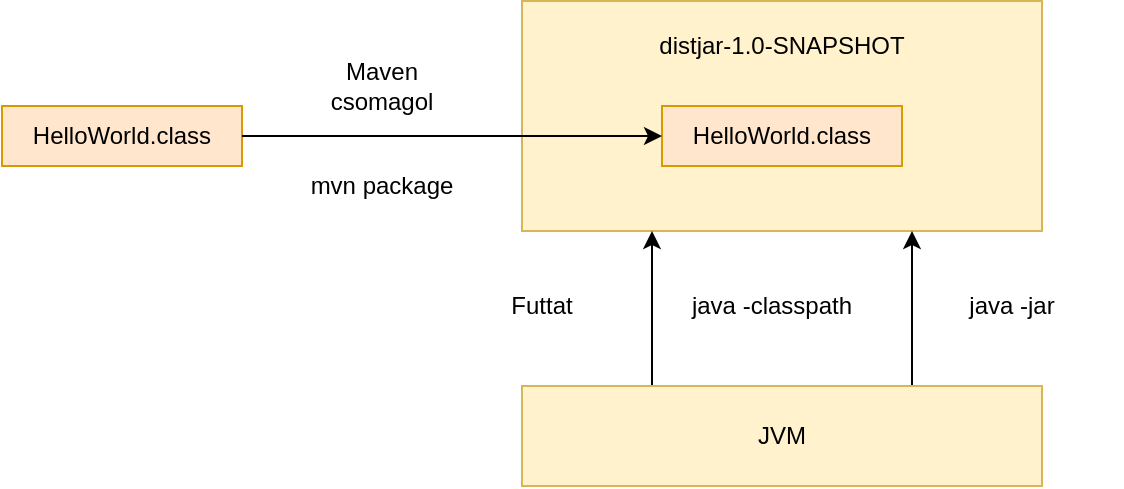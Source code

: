 <mxfile version="13.7.7" type="device"><diagram id="t_C2BKLTYHO2W6c89RJb" name="Page-1"><mxGraphModel dx="1995" dy="1136" grid="1" gridSize="10" guides="1" tooltips="1" connect="1" arrows="1" fold="1" page="1" pageScale="1" pageWidth="850" pageHeight="1100" math="0" shadow="0"><root><mxCell id="0"/><mxCell id="1" parent="0"/><mxCell id="X3wUyjXGNM5c_TZDBKKH-1" value="HelloWorld.class" style="rounded=0;whiteSpace=wrap;html=1;fillColor=#ffe6cc;strokeColor=#d79b00;" vertex="1" parent="1"><mxGeometry x="100" y="130" width="120" height="30" as="geometry"/></mxCell><mxCell id="X3wUyjXGNM5c_TZDBKKH-2" value="" style="rounded=0;whiteSpace=wrap;html=1;fillColor=#fff2cc;strokeColor=#d6b656;" vertex="1" parent="1"><mxGeometry x="360" y="77.5" width="260" height="115" as="geometry"/></mxCell><mxCell id="X3wUyjXGNM5c_TZDBKKH-3" value="HelloWorld.class" style="rounded=0;whiteSpace=wrap;html=1;fillColor=#ffe6cc;strokeColor=#d79b00;" vertex="1" parent="1"><mxGeometry x="430" y="130" width="120" height="30" as="geometry"/></mxCell><mxCell id="X3wUyjXGNM5c_TZDBKKH-4" value="distjar-1.0-SNAPSHOT" style="text;html=1;strokeColor=none;fillColor=none;align=center;verticalAlign=middle;whiteSpace=wrap;rounded=0;" vertex="1" parent="1"><mxGeometry x="400" y="90" width="180" height="20" as="geometry"/></mxCell><mxCell id="X3wUyjXGNM5c_TZDBKKH-5" style="edgeStyle=orthogonalEdgeStyle;rounded=0;orthogonalLoop=1;jettySize=auto;html=1;exitX=1;exitY=0.5;exitDx=0;exitDy=0;" edge="1" parent="1" source="X3wUyjXGNM5c_TZDBKKH-1" target="X3wUyjXGNM5c_TZDBKKH-3"><mxGeometry relative="1" as="geometry"/></mxCell><mxCell id="X3wUyjXGNM5c_TZDBKKH-10" style="edgeStyle=orthogonalEdgeStyle;rounded=0;orthogonalLoop=1;jettySize=auto;html=1;exitX=0.25;exitY=0;exitDx=0;exitDy=0;entryX=0.25;entryY=1;entryDx=0;entryDy=0;" edge="1" parent="1" source="X3wUyjXGNM5c_TZDBKKH-6" target="X3wUyjXGNM5c_TZDBKKH-2"><mxGeometry relative="1" as="geometry"/></mxCell><mxCell id="X3wUyjXGNM5c_TZDBKKH-16" style="edgeStyle=orthogonalEdgeStyle;rounded=0;orthogonalLoop=1;jettySize=auto;html=1;exitX=0.75;exitY=0;exitDx=0;exitDy=0;entryX=0.75;entryY=1;entryDx=0;entryDy=0;" edge="1" parent="1" source="X3wUyjXGNM5c_TZDBKKH-6" target="X3wUyjXGNM5c_TZDBKKH-2"><mxGeometry relative="1" as="geometry"/></mxCell><mxCell id="X3wUyjXGNM5c_TZDBKKH-6" value="JVM" style="rounded=0;whiteSpace=wrap;html=1;fillColor=#fff2cc;strokeColor=#d6b656;" vertex="1" parent="1"><mxGeometry x="360" y="270" width="260" height="50" as="geometry"/></mxCell><mxCell id="X3wUyjXGNM5c_TZDBKKH-7" value="Maven csomagol" style="text;html=1;strokeColor=none;fillColor=none;align=center;verticalAlign=middle;whiteSpace=wrap;rounded=0;" vertex="1" parent="1"><mxGeometry x="270" y="110" width="40" height="20" as="geometry"/></mxCell><mxCell id="X3wUyjXGNM5c_TZDBKKH-8" value="mvn package" style="text;html=1;strokeColor=none;fillColor=none;align=center;verticalAlign=middle;whiteSpace=wrap;rounded=0;" vertex="1" parent="1"><mxGeometry x="240" y="160" width="100" height="20" as="geometry"/></mxCell><mxCell id="X3wUyjXGNM5c_TZDBKKH-11" value="Futtat" style="text;html=1;strokeColor=none;fillColor=none;align=center;verticalAlign=middle;whiteSpace=wrap;rounded=0;" vertex="1" parent="1"><mxGeometry x="350" y="220" width="40" height="20" as="geometry"/></mxCell><mxCell id="X3wUyjXGNM5c_TZDBKKH-13" value="java -classpath" style="text;html=1;strokeColor=none;fillColor=none;align=center;verticalAlign=middle;whiteSpace=wrap;rounded=0;" vertex="1" parent="1"><mxGeometry x="430" y="220" width="110" height="20" as="geometry"/></mxCell><mxCell id="X3wUyjXGNM5c_TZDBKKH-15" value="java -jar" style="text;html=1;strokeColor=none;fillColor=none;align=center;verticalAlign=middle;whiteSpace=wrap;rounded=0;" vertex="1" parent="1"><mxGeometry x="550" y="220" width="110" height="20" as="geometry"/></mxCell></root></mxGraphModel></diagram></mxfile>